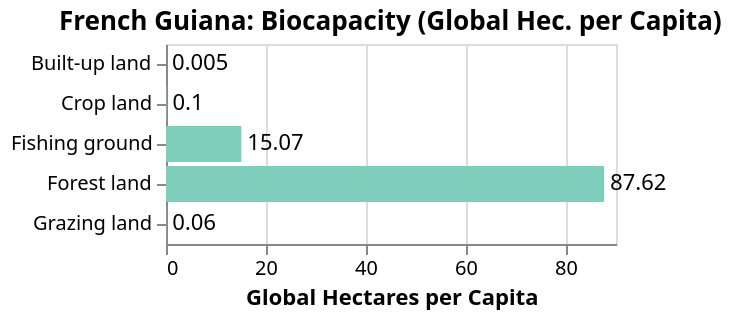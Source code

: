 {
  "$schema": "https://vega.github.io/schema/vega/v5.json",
  "description": "Bar chart with text labels. Apply scale padding to make the frame cover the labels.",
  "background": "white",
  "padding": 5,
  "width": 225,
  "title": {
    "text": "French Guiana: Biocapacity (Global Hec. per Capita)",
    "frame": "group"
  },
  "style": "cell",
  "data": [
    {
      "name": "source_0",
      "values": [
        {"Area Type": "Built-up land", "Global Hectares per Capita": 0.005},
        {"Area Type": "Crop land", "Global Hectares per Capita": 0.1},
        {"Area Type": "Grazing land", "Global Hectares per Capita": 0.06},
        {"Area Type": "Fishing ground", "Global Hectares per Capita": 15.07},
        {"Area Type": "Forest land", "Global Hectares per Capita": 87.62}
      ]
    },
    {
      "name": "data_0",
      "source": "source_0",
      "transform": [
        {
          "type": "filter",
          "expr": "isValid(datum[\"Global Hectares per Capita\"]) && isFinite(+datum[\"Global Hectares per Capita\"])"
        }
      ]
    }
  ],
  "signals": [
    {"name": "y_step", "value": 20},
    {
      "name": "height",
      "update": "bandspace(domain('y').length, 0.1, 0.05) * y_step"
    }
  ],
  "marks": [
    {
      "name": "layer_0_marks",
      "type": "rect",
      "style": ["bar"],
      "from": {"data": "data_0"},
      "encode": {
        "update": {
          "fill": {"value": "#7fcdbb"},
          "ariaRoleDescription": {"value": "bar"},
          "description": {
            "signal": "\"Area Type: \" + (isValid(datum[\"Area Type\"]) ? datum[\"Area Type\"] : \"\"+datum[\"Area Type\"]) + \"; Global Hectares per Capita: \" + (format(datum[\"Global Hectares per Capita\"], \"\"))"
          },
          "x": {"scale": "x", "field": "Global Hectares per Capita"},
          "x2": {"scale": "x", "value": 0},
          "y": {"scale": "y", "field": "Area Type"},
          "height": {"scale": "y", "band": 1}
        }
      }
    },
    {
      "name": "layer_1_marks",
      "type": "text",
      "style": ["text"],
      "from": {"data": "data_0"},
      "encode": {
        "update": {
          "align": {"value": "left"},
          "baseline": {"value": "middle"},
          "dx": {"value": 3},
          "fill": {"value": "black"},
          "description": {
            "signal": "\"Area Type: \" + (isValid(datum[\"Area Type\"]) ? datum[\"Area Type\"] : \"\"+datum[\"Area Type\"]) + \"; Global Hectares per Capita: \" + (format(datum[\"Global Hectares per Capita\"], \"\"))"
          },
          "x": {"scale": "x", "field": "Global Hectares per Capita"},
          "y": {"scale": "y", "field": "Area Type", "band": 0.5},
          "text": {
            "signal": "format(datum[\"Global Hectares per Capita\"], \"\")"
          }
        }
      }
    }
  ],
  "scales": [
    {
      "name": "x",
      "type": "linear",
      "domain": {"data": "data_0", "field": "Global Hectares per Capita"},
      "range": [0, {"signal": "width"}],
      "nice": true,
      "zero": true
    },
    {
      "name": "y",
      "type": "band",
      "domain": {"data": "data_0", "field": "Area Type", "sort": true},
      "range": {"step": {"signal": "y_step"}},
      "paddingInner": 0.1,
      "paddingOuter": 0.05
    }
  ],
  "axes": [
    {
      "scale": "x",
      "orient": "bottom",
      "gridScale": "y",
      "grid": true,
      "tickCount": {"signal": "ceil(width/40)"},
      "domain": false,
      "labels": false,
      "aria": false,
      "maxExtent": 0,
      "minExtent": 0,
      "ticks": false,
      "zindex": 0
    },
    {
      "scale": "x",
      "orient": "bottom",
      "grid": false,
      "title": "Global Hectares per Capita",
      "labelFlush": true,
      "labelOverlap": true,
      "tickCount": {"signal": "ceil(width/40)"},
      "zindex": 0
    },
    {"scale": "y", "orient": "left", "grid": false, "zindex": 0}
  ],
  "config": {}
}